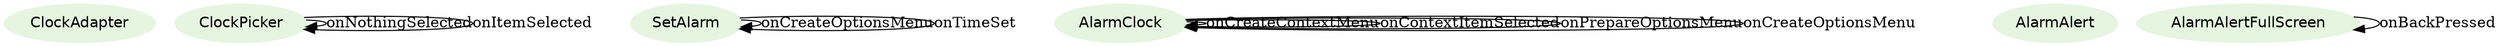 digraph {
fontname="Helvetica";
node[style=filled, fontname="Helvetica", colorscheme=greens3, color=1];
ClockAdapter;
ClockPicker;
SetAlarm;
AlarmClock;
AlarmAlert;
AlarmAlertFullScreen;
AlarmClock -> AlarmClock[label="onCreateContextMenu"];
SetAlarm -> SetAlarm[label="onCreateOptionsMenu"];
SetAlarm -> SetAlarm[label="onTimeSet"];
ClockPicker -> ClockPicker[label="onNothingSelected"];
AlarmClock -> AlarmClock[label="onContextItemSelected"];
AlarmClock -> AlarmClock[label="onPrepareOptionsMenu"];
ClockPicker -> ClockPicker[label="onItemSelected"];
AlarmClock -> AlarmClock[label="onCreateOptionsMenu"];
AlarmAlertFullScreen -> AlarmAlertFullScreen[label="onBackPressed"];
}